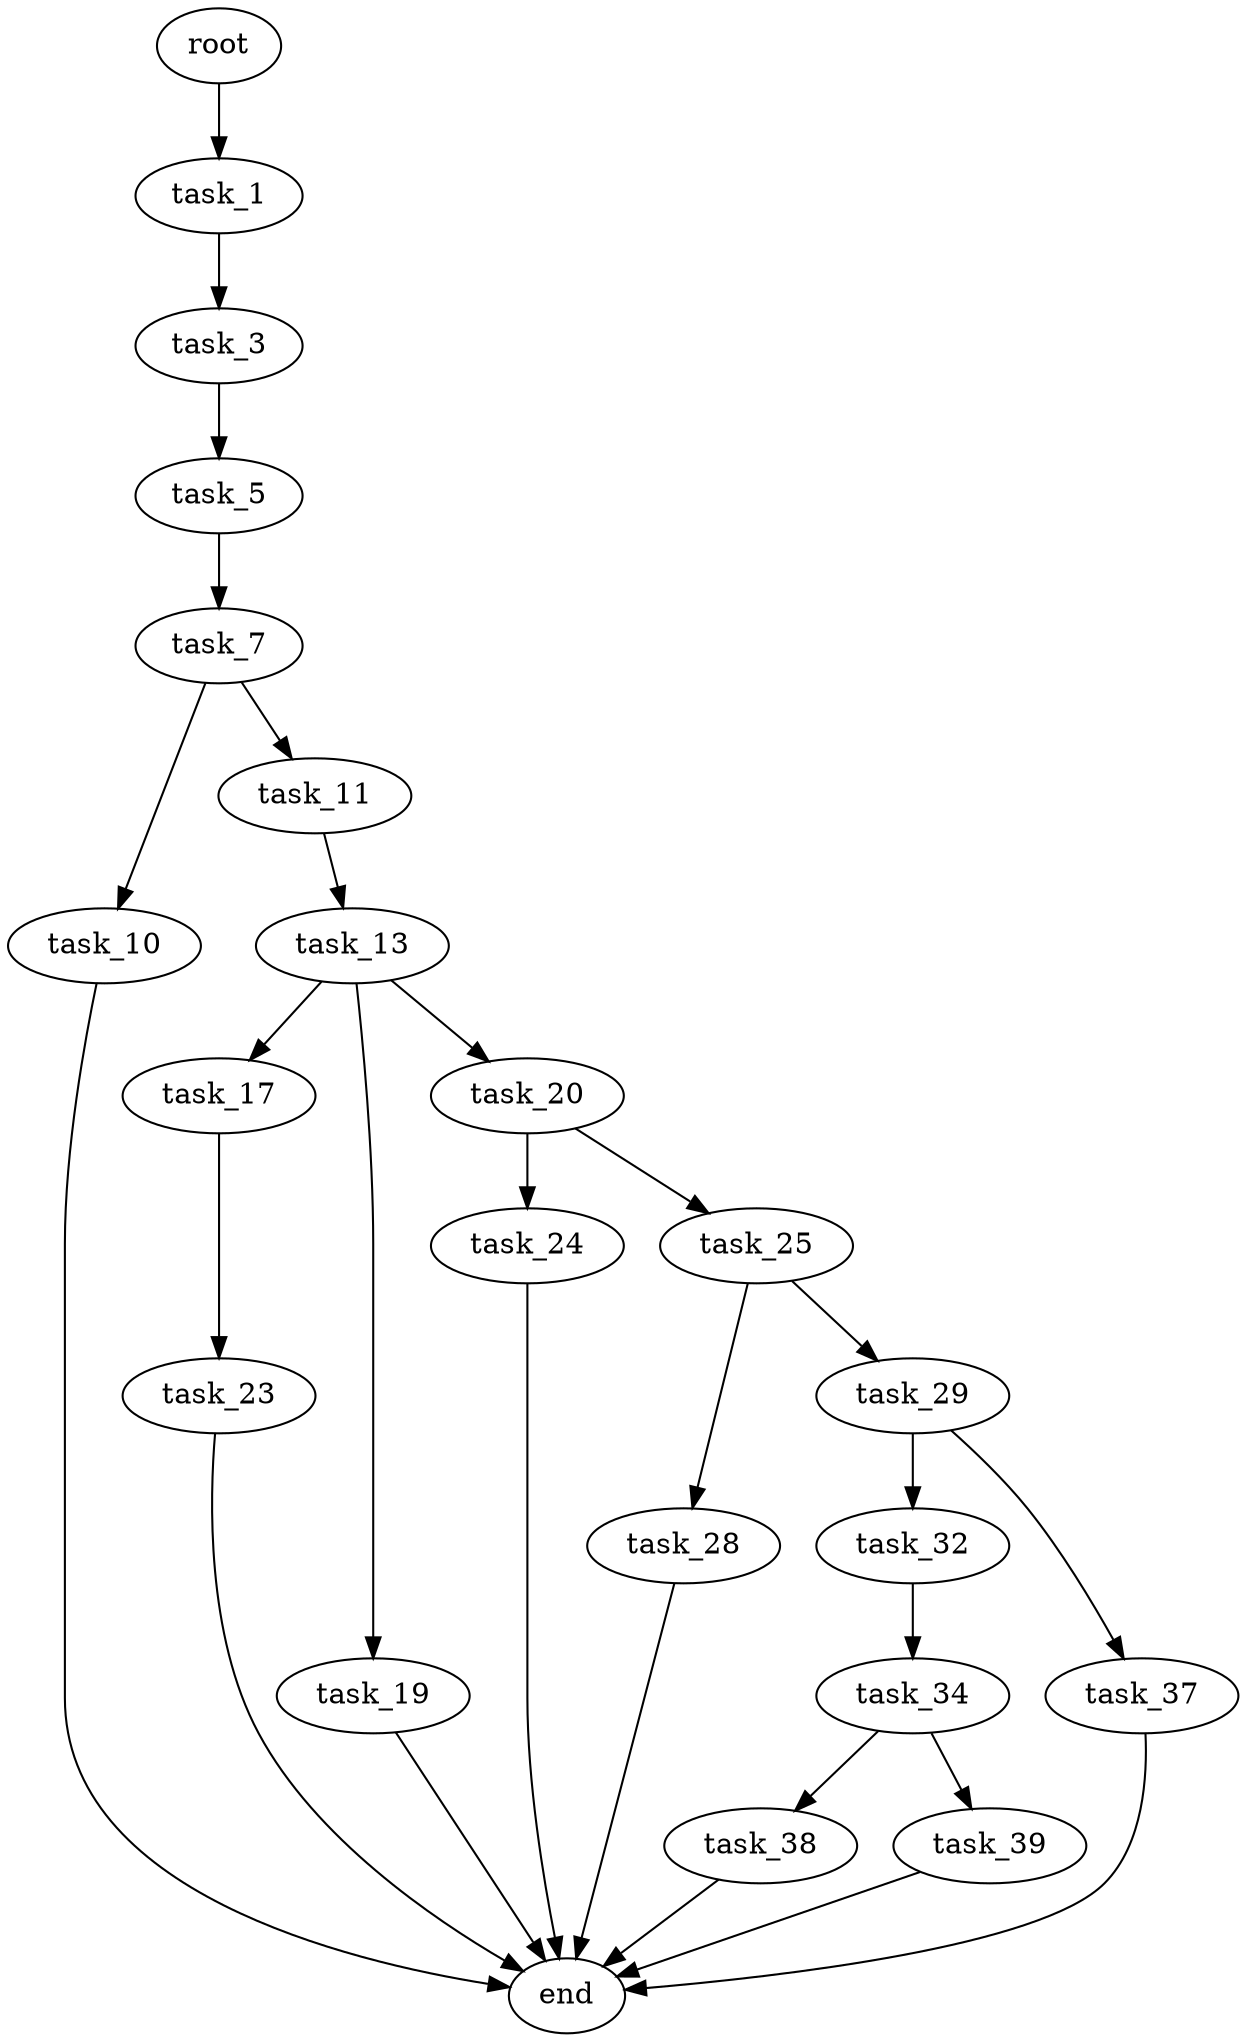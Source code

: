 digraph G {
  root [size="0.000000"];
  task_1 [size="1073741824000.000000"];
  task_3 [size="27059121823.000000"];
  task_5 [size="7598377454.000000"];
  task_7 [size="18551537976.000000"];
  task_10 [size="1514997729.000000"];
  task_11 [size="11910376977.000000"];
  task_13 [size="59924608891.000000"];
  task_17 [size="11440107905.000000"];
  task_19 [size="42074019292.000000"];
  task_20 [size="616467329072.000000"];
  task_23 [size="52863423292.000000"];
  task_24 [size="1073741824000.000000"];
  task_25 [size="119633916380.000000"];
  task_28 [size="152107898637.000000"];
  task_29 [size="1085290147865.000000"];
  task_32 [size="8589934592.000000"];
  task_34 [size="28991029248.000000"];
  task_37 [size="68719476736.000000"];
  task_38 [size="68110184589.000000"];
  task_39 [size="50615938197.000000"];
  end [size="0.000000"];

  root -> task_1 [size="1.000000"];
  task_1 -> task_3 [size="838860800.000000"];
  task_3 -> task_5 [size="33554432.000000"];
  task_5 -> task_7 [size="209715200.000000"];
  task_7 -> task_10 [size="536870912.000000"];
  task_7 -> task_11 [size="536870912.000000"];
  task_10 -> end [size="1.000000"];
  task_11 -> task_13 [size="411041792.000000"];
  task_13 -> task_17 [size="134217728.000000"];
  task_13 -> task_19 [size="134217728.000000"];
  task_13 -> task_20 [size="134217728.000000"];
  task_17 -> task_23 [size="411041792.000000"];
  task_19 -> end [size="1.000000"];
  task_20 -> task_24 [size="679477248.000000"];
  task_20 -> task_25 [size="679477248.000000"];
  task_23 -> end [size="1.000000"];
  task_24 -> end [size="1.000000"];
  task_25 -> task_28 [size="134217728.000000"];
  task_25 -> task_29 [size="134217728.000000"];
  task_28 -> end [size="1.000000"];
  task_29 -> task_32 [size="679477248.000000"];
  task_29 -> task_37 [size="679477248.000000"];
  task_32 -> task_34 [size="33554432.000000"];
  task_34 -> task_38 [size="75497472.000000"];
  task_34 -> task_39 [size="75497472.000000"];
  task_37 -> end [size="1.000000"];
  task_38 -> end [size="1.000000"];
  task_39 -> end [size="1.000000"];
}
